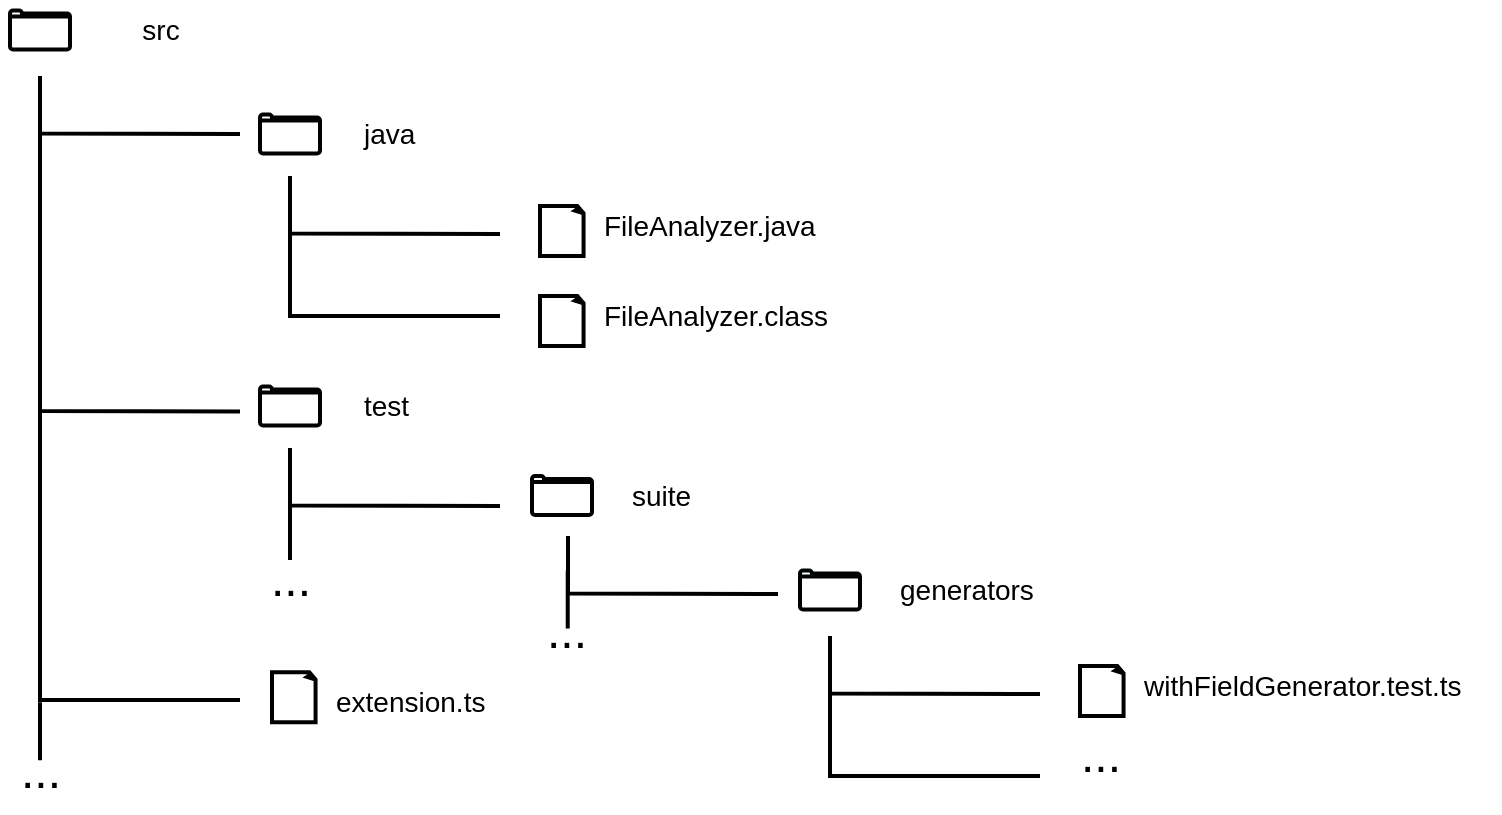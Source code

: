 <mxfile version="21.5.0" type="device">
  <diagram name="Pagina-1" id="HB1ZQw7MN7rN6xosklbc">
    <mxGraphModel dx="1004" dy="643" grid="1" gridSize="10" guides="1" tooltips="1" connect="1" arrows="1" fold="1" page="1" pageScale="1" pageWidth="827" pageHeight="1169" math="0" shadow="0">
      <root>
        <mxCell id="0" />
        <mxCell id="1" parent="0" />
        <mxCell id="2vzTiyGk3TncGAkoDQ5b-1" value="" style="html=1;verticalLabelPosition=bottom;align=center;labelBackgroundColor=#ffffff;verticalAlign=top;strokeWidth=2;shadow=0;dashed=0;shape=mxgraph.ios7.icons.folder;strokeColor=#010203;" vertex="1" parent="1">
          <mxGeometry x="135" y="277.25" width="30" height="19.5" as="geometry" />
        </mxCell>
        <mxCell id="2vzTiyGk3TncGAkoDQ5b-3" value="src" style="text;html=1;align=center;verticalAlign=middle;resizable=0;points=[];autosize=1;strokeColor=none;fillColor=none;fontSize=14;" vertex="1" parent="1">
          <mxGeometry x="190" y="272" width="40" height="30" as="geometry" />
        </mxCell>
        <mxCell id="2vzTiyGk3TncGAkoDQ5b-6" value="" style="html=1;verticalLabelPosition=bottom;align=center;labelBackgroundColor=#ffffff;verticalAlign=top;strokeWidth=2;shadow=0;dashed=0;shape=mxgraph.ios7.icons.folder;strokeColor=#010203;" vertex="1" parent="1">
          <mxGeometry x="260" y="329.25" width="30" height="19.5" as="geometry" />
        </mxCell>
        <mxCell id="2vzTiyGk3TncGAkoDQ5b-8" value="java" style="text;html=1;align=left;verticalAlign=middle;resizable=0;points=[];autosize=1;strokeColor=none;fillColor=none;fontSize=14;" vertex="1" parent="1">
          <mxGeometry x="310" y="324" width="50" height="30" as="geometry" />
        </mxCell>
        <mxCell id="2vzTiyGk3TncGAkoDQ5b-11" value="" style="whiteSpace=wrap;html=1;shape=mxgraph.basic.document;strokeWidth=2;gradientColor=none;" vertex="1" parent="1">
          <mxGeometry x="400" y="420" width="22" height="25" as="geometry" />
        </mxCell>
        <mxCell id="2vzTiyGk3TncGAkoDQ5b-12" value="FileAnalyzer.class" style="text;html=1;align=left;verticalAlign=middle;resizable=0;points=[];autosize=1;strokeColor=none;fillColor=none;fontSize=14;" vertex="1" parent="1">
          <mxGeometry x="430" y="415" width="140" height="30" as="geometry" />
        </mxCell>
        <mxCell id="2vzTiyGk3TncGAkoDQ5b-14" value="" style="endArrow=none;html=1;rounded=0;strokeWidth=2;" edge="1" parent="1">
          <mxGeometry width="50" height="50" relative="1" as="geometry">
            <mxPoint x="250" y="339" as="sourcePoint" />
            <mxPoint x="150" y="310" as="targetPoint" />
            <Array as="points">
              <mxPoint x="150" y="338.75" />
            </Array>
          </mxGeometry>
        </mxCell>
        <mxCell id="2vzTiyGk3TncGAkoDQ5b-15" value="" style="endArrow=none;html=1;rounded=0;strokeWidth=2;" edge="1" parent="1">
          <mxGeometry width="50" height="50" relative="1" as="geometry">
            <mxPoint x="380" y="389" as="sourcePoint" />
            <mxPoint x="275" y="360" as="targetPoint" />
            <Array as="points">
              <mxPoint x="275" y="388.75" />
            </Array>
          </mxGeometry>
        </mxCell>
        <mxCell id="2vzTiyGk3TncGAkoDQ5b-18" value="" style="whiteSpace=wrap;html=1;shape=mxgraph.basic.document;strokeWidth=2;gradientColor=none;" vertex="1" parent="1">
          <mxGeometry x="400" y="375" width="22" height="25" as="geometry" />
        </mxCell>
        <mxCell id="2vzTiyGk3TncGAkoDQ5b-19" value="FileAnalyzer.java" style="text;html=1;align=left;verticalAlign=middle;resizable=0;points=[];autosize=1;strokeColor=none;fillColor=none;fontSize=14;" vertex="1" parent="1">
          <mxGeometry x="430" y="370" width="130" height="30" as="geometry" />
        </mxCell>
        <mxCell id="2vzTiyGk3TncGAkoDQ5b-24" value="" style="endArrow=none;html=1;rounded=0;strokeWidth=2;" edge="1" parent="1">
          <mxGeometry width="50" height="50" relative="1" as="geometry">
            <mxPoint x="380" y="430" as="sourcePoint" />
            <mxPoint x="275" y="389" as="targetPoint" />
            <Array as="points">
              <mxPoint x="275" y="430" />
            </Array>
          </mxGeometry>
        </mxCell>
        <mxCell id="2vzTiyGk3TncGAkoDQ5b-26" value="" style="html=1;verticalLabelPosition=bottom;align=center;labelBackgroundColor=#ffffff;verticalAlign=top;strokeWidth=2;shadow=0;dashed=0;shape=mxgraph.ios7.icons.folder;strokeColor=#010203;" vertex="1" parent="1">
          <mxGeometry x="260" y="465.25" width="30" height="19.5" as="geometry" />
        </mxCell>
        <mxCell id="2vzTiyGk3TncGAkoDQ5b-27" value="test&lt;span style=&quot;white-space: pre;&quot;&gt;&#x9;&lt;/span&gt;" style="text;html=1;align=left;verticalAlign=middle;resizable=0;points=[];autosize=1;strokeColor=none;fillColor=none;fontSize=14;" vertex="1" parent="1">
          <mxGeometry x="310" y="460" width="50" height="30" as="geometry" />
        </mxCell>
        <mxCell id="2vzTiyGk3TncGAkoDQ5b-28" value="" style="endArrow=none;html=1;rounded=0;strokeWidth=2;" edge="1" parent="1">
          <mxGeometry width="50" height="50" relative="1" as="geometry">
            <mxPoint x="250" y="477.75" as="sourcePoint" />
            <mxPoint x="150" y="320" as="targetPoint" />
            <Array as="points">
              <mxPoint x="150" y="477.5" />
            </Array>
          </mxGeometry>
        </mxCell>
        <mxCell id="2vzTiyGk3TncGAkoDQ5b-29" value="" style="endArrow=none;html=1;rounded=0;strokeWidth=2;" edge="1" parent="1">
          <mxGeometry width="50" height="50" relative="1" as="geometry">
            <mxPoint x="380" y="525" as="sourcePoint" />
            <mxPoint x="275" y="496" as="targetPoint" />
            <Array as="points">
              <mxPoint x="275" y="524.75" />
            </Array>
          </mxGeometry>
        </mxCell>
        <mxCell id="2vzTiyGk3TncGAkoDQ5b-33" value="" style="html=1;verticalLabelPosition=bottom;align=center;labelBackgroundColor=#ffffff;verticalAlign=top;strokeWidth=2;shadow=0;dashed=0;shape=mxgraph.ios7.icons.folder;strokeColor=#010203;" vertex="1" parent="1">
          <mxGeometry x="396" y="510" width="30" height="19.5" as="geometry" />
        </mxCell>
        <mxCell id="2vzTiyGk3TncGAkoDQ5b-34" value="" style="endArrow=none;html=1;rounded=0;strokeWidth=2;" edge="1" parent="1">
          <mxGeometry width="50" height="50" relative="1" as="geometry">
            <mxPoint x="519" y="569" as="sourcePoint" />
            <mxPoint x="414" y="540" as="targetPoint" />
            <Array as="points">
              <mxPoint x="414" y="568.75" />
            </Array>
          </mxGeometry>
        </mxCell>
        <mxCell id="2vzTiyGk3TncGAkoDQ5b-35" value="suite" style="text;html=1;align=left;verticalAlign=middle;resizable=0;points=[];autosize=1;strokeColor=none;fillColor=none;fontSize=14;" vertex="1" parent="1">
          <mxGeometry x="444" y="504.75" width="50" height="30" as="geometry" />
        </mxCell>
        <mxCell id="2vzTiyGk3TncGAkoDQ5b-36" value="" style="html=1;verticalLabelPosition=bottom;align=center;labelBackgroundColor=#ffffff;verticalAlign=top;strokeWidth=2;shadow=0;dashed=0;shape=mxgraph.ios7.icons.folder;strokeColor=#010203;" vertex="1" parent="1">
          <mxGeometry x="530" y="557.25" width="30" height="19.5" as="geometry" />
        </mxCell>
        <mxCell id="2vzTiyGk3TncGAkoDQ5b-38" value="generators" style="text;html=1;align=left;verticalAlign=middle;resizable=0;points=[];autosize=1;strokeColor=none;fillColor=none;fontSize=14;" vertex="1" parent="1">
          <mxGeometry x="578" y="552" width="90" height="30" as="geometry" />
        </mxCell>
        <mxCell id="2vzTiyGk3TncGAkoDQ5b-47" value="" style="endArrow=none;html=1;rounded=0;strokeWidth=2;" edge="1" parent="1">
          <mxGeometry width="50" height="50" relative="1" as="geometry">
            <mxPoint x="650" y="619" as="sourcePoint" />
            <mxPoint x="545" y="590" as="targetPoint" />
            <Array as="points">
              <mxPoint x="545" y="618.75" />
            </Array>
          </mxGeometry>
        </mxCell>
        <mxCell id="2vzTiyGk3TncGAkoDQ5b-48" value="" style="whiteSpace=wrap;html=1;shape=mxgraph.basic.document;strokeWidth=2;gradientColor=none;" vertex="1" parent="1">
          <mxGeometry x="670" y="605" width="22" height="25" as="geometry" />
        </mxCell>
        <mxCell id="2vzTiyGk3TncGAkoDQ5b-49" value="withFieldGenerator.test.ts" style="text;html=1;align=left;verticalAlign=middle;resizable=0;points=[];autosize=1;strokeColor=none;fillColor=none;fontSize=14;" vertex="1" parent="1">
          <mxGeometry x="700" y="600" width="180" height="30" as="geometry" />
        </mxCell>
        <mxCell id="2vzTiyGk3TncGAkoDQ5b-50" value="" style="endArrow=none;html=1;rounded=0;strokeWidth=2;" edge="1" parent="1">
          <mxGeometry width="50" height="50" relative="1" as="geometry">
            <mxPoint x="650" y="660" as="sourcePoint" />
            <mxPoint x="545" y="619" as="targetPoint" />
            <Array as="points">
              <mxPoint x="545" y="660" />
            </Array>
          </mxGeometry>
        </mxCell>
        <mxCell id="2vzTiyGk3TncGAkoDQ5b-51" value="" style="endArrow=none;html=1;rounded=0;strokeWidth=2;" edge="1" parent="1">
          <mxGeometry width="50" height="50" relative="1" as="geometry">
            <mxPoint x="275" y="552" as="sourcePoint" />
            <mxPoint x="275" y="523" as="targetPoint" />
            <Array as="points">
              <mxPoint x="275" y="551.75" />
            </Array>
          </mxGeometry>
        </mxCell>
        <mxCell id="2vzTiyGk3TncGAkoDQ5b-52" value="&lt;font style=&quot;font-size: 24px;&quot;&gt;...&lt;/font&gt;" style="text;html=1;align=center;verticalAlign=middle;resizable=0;points=[];autosize=1;strokeColor=none;fillColor=none;" vertex="1" parent="1">
          <mxGeometry x="255" y="541.75" width="40" height="40" as="geometry" />
        </mxCell>
        <mxCell id="2vzTiyGk3TncGAkoDQ5b-55" value="" style="endArrow=none;html=1;rounded=0;strokeWidth=2;" edge="1" parent="1">
          <mxGeometry width="50" height="50" relative="1" as="geometry">
            <mxPoint x="413.86" y="586.25" as="sourcePoint" />
            <mxPoint x="413.86" y="557.25" as="targetPoint" />
            <Array as="points">
              <mxPoint x="413.86" y="586" />
            </Array>
          </mxGeometry>
        </mxCell>
        <mxCell id="2vzTiyGk3TncGAkoDQ5b-56" value="&lt;font style=&quot;font-size: 24px;&quot;&gt;...&lt;/font&gt;" style="text;html=1;align=center;verticalAlign=middle;resizable=0;points=[];autosize=1;strokeColor=none;fillColor=none;" vertex="1" parent="1">
          <mxGeometry x="660" y="630" width="40" height="40" as="geometry" />
        </mxCell>
        <mxCell id="2vzTiyGk3TncGAkoDQ5b-57" value="&lt;font style=&quot;font-size: 24px;&quot;&gt;...&lt;/font&gt;" style="text;html=1;align=center;verticalAlign=middle;resizable=0;points=[];autosize=1;strokeColor=none;fillColor=none;" vertex="1" parent="1">
          <mxGeometry x="393" y="568.12" width="40" height="40" as="geometry" />
        </mxCell>
        <mxCell id="2vzTiyGk3TncGAkoDQ5b-58" value="" style="endArrow=none;html=1;rounded=0;strokeWidth=2;" edge="1" parent="1">
          <mxGeometry width="50" height="50" relative="1" as="geometry">
            <mxPoint x="250" y="622" as="sourcePoint" />
            <mxPoint x="150" y="402" as="targetPoint" />
            <Array as="points">
              <mxPoint x="150" y="622" />
            </Array>
          </mxGeometry>
        </mxCell>
        <mxCell id="2vzTiyGk3TncGAkoDQ5b-59" value="" style="whiteSpace=wrap;html=1;shape=mxgraph.basic.document;strokeWidth=2;gradientColor=none;" vertex="1" parent="1">
          <mxGeometry x="266" y="608.12" width="22" height="25" as="geometry" />
        </mxCell>
        <mxCell id="2vzTiyGk3TncGAkoDQ5b-60" value="extension.ts" style="text;html=1;align=left;verticalAlign=middle;resizable=0;points=[];autosize=1;strokeColor=none;fillColor=none;fontSize=14;" vertex="1" parent="1">
          <mxGeometry x="296" y="608.12" width="100" height="30" as="geometry" />
        </mxCell>
        <mxCell id="2vzTiyGk3TncGAkoDQ5b-63" value="" style="endArrow=none;html=1;rounded=0;strokeWidth=2;" edge="1" parent="1">
          <mxGeometry width="50" height="50" relative="1" as="geometry">
            <mxPoint x="150" y="652.12" as="sourcePoint" />
            <mxPoint x="150" y="623.12" as="targetPoint" />
            <Array as="points">
              <mxPoint x="150" y="651.87" />
            </Array>
          </mxGeometry>
        </mxCell>
        <mxCell id="2vzTiyGk3TncGAkoDQ5b-64" value="&lt;font style=&quot;font-size: 24px;&quot;&gt;...&lt;/font&gt;" style="text;html=1;align=center;verticalAlign=middle;resizable=0;points=[];autosize=1;strokeColor=none;fillColor=none;" vertex="1" parent="1">
          <mxGeometry x="130" y="638.12" width="40" height="40" as="geometry" />
        </mxCell>
      </root>
    </mxGraphModel>
  </diagram>
</mxfile>
